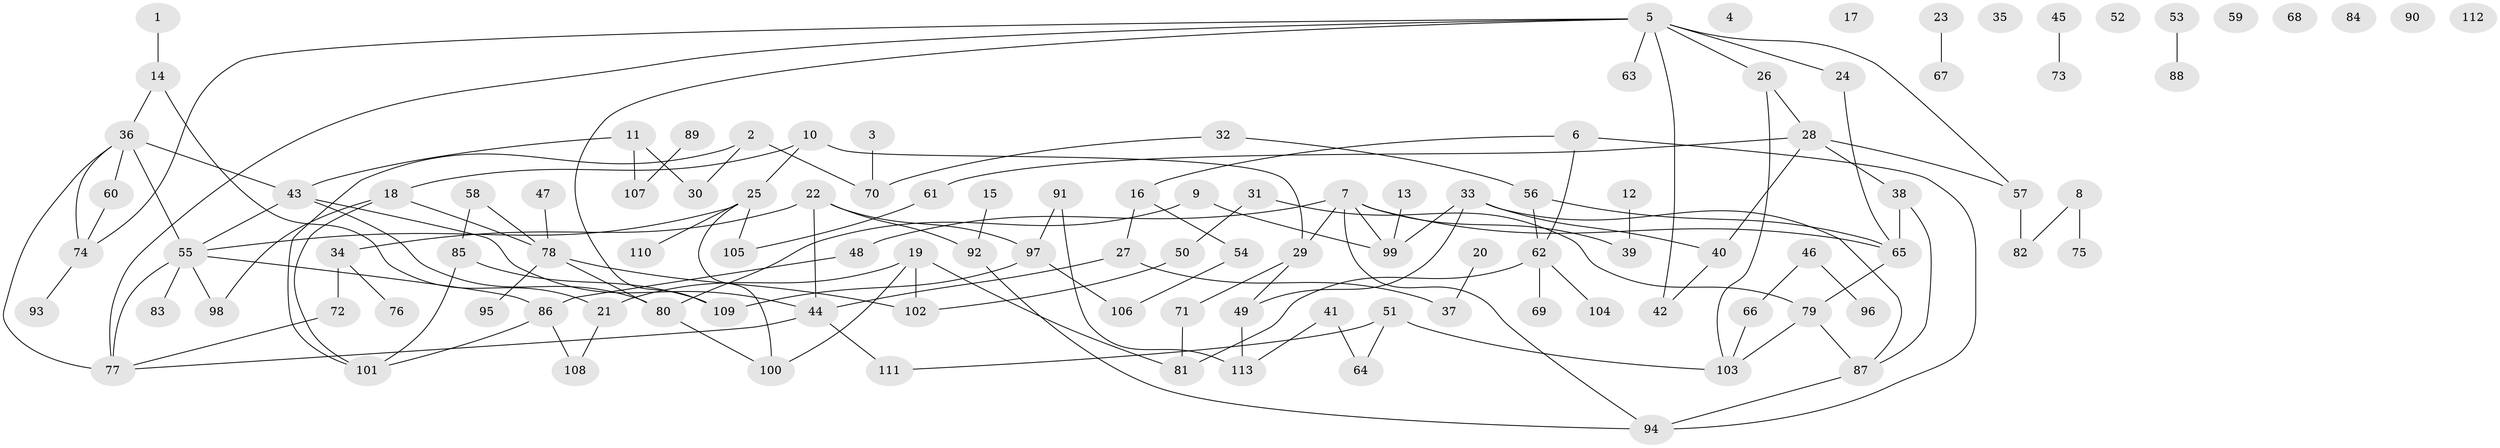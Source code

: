 // coarse degree distribution, {4: 0.17777777777777778, 2: 0.15555555555555556, 11: 0.022222222222222223, 6: 0.044444444444444446, 1: 0.2222222222222222, 3: 0.24444444444444444, 12: 0.022222222222222223, 5: 0.08888888888888889, 8: 0.022222222222222223}
// Generated by graph-tools (version 1.1) at 2025/48/03/04/25 22:48:28]
// undirected, 113 vertices, 141 edges
graph export_dot {
  node [color=gray90,style=filled];
  1;
  2;
  3;
  4;
  5;
  6;
  7;
  8;
  9;
  10;
  11;
  12;
  13;
  14;
  15;
  16;
  17;
  18;
  19;
  20;
  21;
  22;
  23;
  24;
  25;
  26;
  27;
  28;
  29;
  30;
  31;
  32;
  33;
  34;
  35;
  36;
  37;
  38;
  39;
  40;
  41;
  42;
  43;
  44;
  45;
  46;
  47;
  48;
  49;
  50;
  51;
  52;
  53;
  54;
  55;
  56;
  57;
  58;
  59;
  60;
  61;
  62;
  63;
  64;
  65;
  66;
  67;
  68;
  69;
  70;
  71;
  72;
  73;
  74;
  75;
  76;
  77;
  78;
  79;
  80;
  81;
  82;
  83;
  84;
  85;
  86;
  87;
  88;
  89;
  90;
  91;
  92;
  93;
  94;
  95;
  96;
  97;
  98;
  99;
  100;
  101;
  102;
  103;
  104;
  105;
  106;
  107;
  108;
  109;
  110;
  111;
  112;
  113;
  1 -- 14;
  2 -- 30;
  2 -- 70;
  2 -- 101;
  3 -- 70;
  5 -- 24;
  5 -- 26;
  5 -- 42;
  5 -- 57;
  5 -- 63;
  5 -- 74;
  5 -- 77;
  5 -- 109;
  6 -- 16;
  6 -- 62;
  6 -- 94;
  7 -- 29;
  7 -- 39;
  7 -- 48;
  7 -- 65;
  7 -- 94;
  7 -- 99;
  8 -- 75;
  8 -- 82;
  9 -- 80;
  9 -- 99;
  10 -- 18;
  10 -- 25;
  10 -- 29;
  11 -- 30;
  11 -- 43;
  11 -- 107;
  12 -- 39;
  13 -- 99;
  14 -- 21;
  14 -- 36;
  15 -- 92;
  16 -- 27;
  16 -- 54;
  18 -- 78;
  18 -- 98;
  18 -- 101;
  19 -- 21;
  19 -- 81;
  19 -- 100;
  19 -- 102;
  20 -- 37;
  21 -- 108;
  22 -- 34;
  22 -- 44;
  22 -- 92;
  22 -- 97;
  23 -- 67;
  24 -- 65;
  25 -- 55;
  25 -- 100;
  25 -- 105;
  25 -- 110;
  26 -- 28;
  26 -- 103;
  27 -- 37;
  27 -- 44;
  28 -- 38;
  28 -- 40;
  28 -- 57;
  28 -- 61;
  29 -- 49;
  29 -- 71;
  31 -- 50;
  31 -- 79;
  32 -- 56;
  32 -- 70;
  33 -- 40;
  33 -- 49;
  33 -- 87;
  33 -- 99;
  34 -- 72;
  34 -- 76;
  36 -- 43;
  36 -- 55;
  36 -- 60;
  36 -- 74;
  36 -- 77;
  38 -- 65;
  38 -- 87;
  40 -- 42;
  41 -- 64;
  41 -- 113;
  43 -- 44;
  43 -- 55;
  43 -- 80;
  44 -- 77;
  44 -- 111;
  45 -- 73;
  46 -- 66;
  46 -- 96;
  47 -- 78;
  48 -- 86;
  49 -- 113;
  50 -- 102;
  51 -- 64;
  51 -- 103;
  51 -- 111;
  53 -- 88;
  54 -- 106;
  55 -- 77;
  55 -- 83;
  55 -- 86;
  55 -- 98;
  56 -- 62;
  56 -- 65;
  57 -- 82;
  58 -- 78;
  58 -- 85;
  60 -- 74;
  61 -- 105;
  62 -- 69;
  62 -- 81;
  62 -- 104;
  65 -- 79;
  66 -- 103;
  71 -- 81;
  72 -- 77;
  74 -- 93;
  78 -- 80;
  78 -- 95;
  78 -- 102;
  79 -- 87;
  79 -- 103;
  80 -- 100;
  85 -- 101;
  85 -- 109;
  86 -- 101;
  86 -- 108;
  87 -- 94;
  89 -- 107;
  91 -- 97;
  91 -- 113;
  92 -- 94;
  97 -- 106;
  97 -- 109;
}
